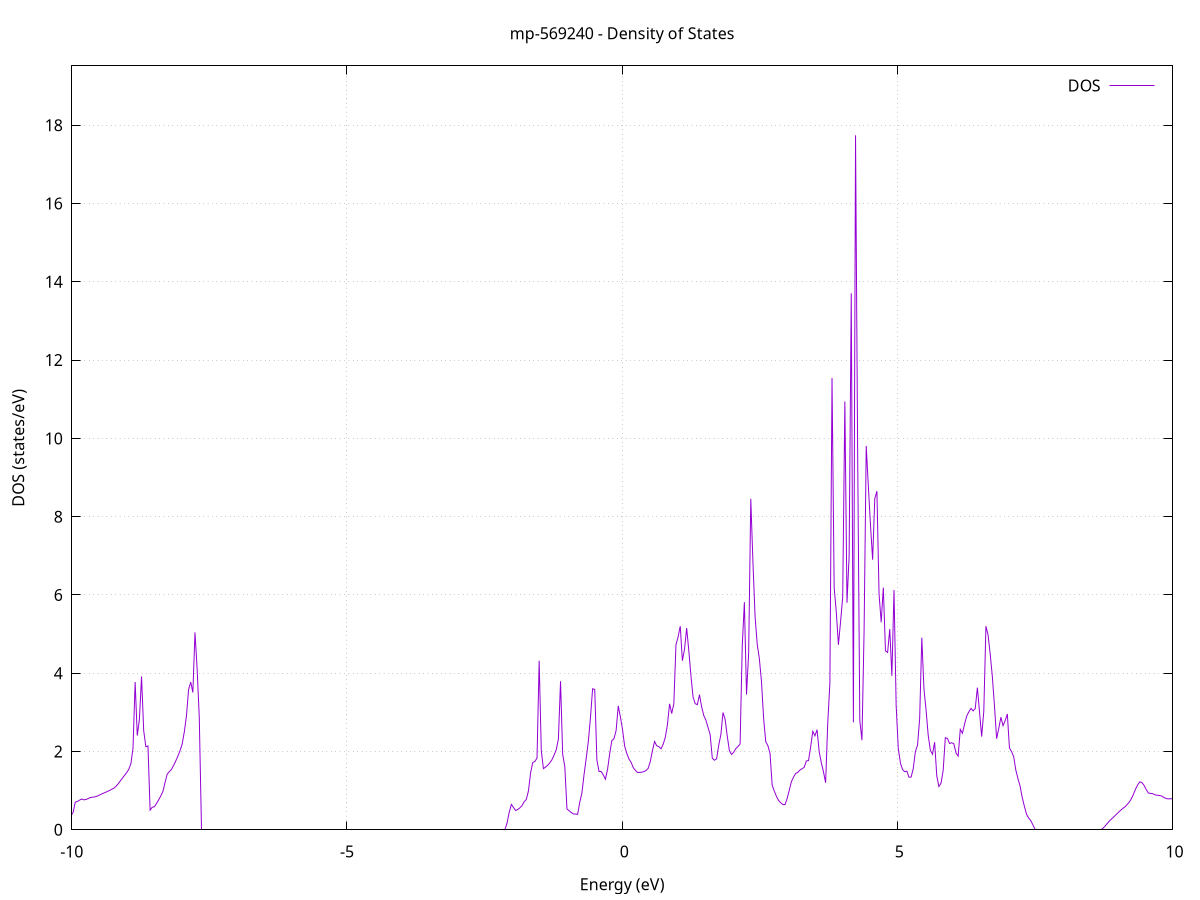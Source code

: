 set title 'mp-569240 - Density of States'
set xlabel 'Energy (eV)'
set ylabel 'DOS (states/eV)'
set grid
set xrange [-10:10]
set yrange [0:19.517]
set xzeroaxis lt -1
set terminal png size 800,600
set output 'mp-569240_dos_gnuplot.png'
plot '-' using 1:2 with lines title 'DOS'
-51.614100 0.000000
-51.575300 0.000000
-51.536400 0.000000
-51.497600 0.000000
-51.458700 0.000000
-51.419900 0.000000
-51.381000 0.000000
-51.342200 0.000000
-51.303400 0.000000
-51.264500 0.000000
-51.225700 0.000000
-51.186800 0.000000
-51.148000 0.000000
-51.109200 0.000000
-51.070300 0.000000
-51.031500 0.000000
-50.992600 0.000000
-50.953800 0.000000
-50.914900 0.000000
-50.876100 0.000000
-50.837300 0.000000
-50.798400 0.000000
-50.759600 0.000000
-50.720700 0.000000
-50.681900 0.000000
-50.643000 0.000000
-50.604200 0.000000
-50.565400 0.000000
-50.526500 0.000000
-50.487700 0.000000
-50.448800 0.000000
-50.410000 0.000000
-50.371200 0.000000
-50.332300 0.000000
-50.293500 0.000000
-50.254600 0.000000
-50.215800 0.000000
-50.176900 0.000000
-50.138100 0.000000
-50.099300 0.000000
-50.060400 0.000000
-50.021600 0.000000
-49.982700 0.000000
-49.943900 0.000000
-49.905100 0.000000
-49.866200 0.000000
-49.827400 0.000000
-49.788500 0.000000
-49.749700 0.000000
-49.710800 0.000000
-49.672000 0.000000
-49.633200 0.000000
-49.594300 0.000000
-49.555500 0.000000
-49.516600 0.000000
-49.477800 0.000000
-49.438900 0.000000
-49.400100 0.000000
-49.361300 0.000000
-49.322400 0.000000
-49.283600 0.000000
-49.244700 0.000000
-49.205900 0.000000
-49.167100 0.000000
-49.128200 0.000000
-49.089400 0.000000
-49.050500 0.000000
-49.011700 0.000000
-48.972800 0.000000
-48.934000 0.000000
-48.895200 0.000000
-48.856300 0.000000
-48.817500 0.000000
-48.778600 0.000000
-48.739800 0.000000
-48.700900 0.000000
-48.662100 0.000000
-48.623300 0.000000
-48.584400 0.000000
-48.545600 0.000000
-48.506700 0.000000
-48.467900 0.000000
-48.429100 0.000000
-48.390200 0.000000
-48.351400 0.000000
-48.312500 0.000000
-48.273700 0.000000
-48.234800 0.000000
-48.196000 0.000000
-48.157200 0.000000
-48.118300 0.000000
-48.079500 0.000000
-48.040600 0.000000
-48.001800 0.000000
-47.962900 0.000000
-47.924100 0.000000
-47.885300 0.000000
-47.846400 0.000000
-47.807600 0.000000
-47.768700 0.000000
-47.729900 0.000000
-47.691100 0.000000
-47.652200 0.000000
-47.613400 0.000000
-47.574500 0.000000
-47.535700 0.000000
-47.496800 0.000000
-47.458000 0.000000
-47.419200 0.000000
-47.380300 0.000000
-47.341500 0.000000
-47.302600 0.000000
-47.263800 0.000000
-47.224900 0.000000
-47.186100 0.000000
-47.147300 0.000000
-47.108400 0.000000
-47.069600 0.000000
-47.030700 0.000000
-46.991900 0.000000
-46.953100 0.000000
-46.914200 0.000000
-46.875400 0.000000
-46.836500 0.000000
-46.797700 0.000000
-46.758800 0.000000
-46.720000 0.000000
-46.681200 0.000000
-46.642300 0.000000
-46.603500 0.000000
-46.564600 0.000000
-46.525800 0.000000
-46.486900 0.000000
-46.448100 0.000000
-46.409300 0.000000
-46.370400 0.000000
-46.331600 0.000000
-46.292700 0.000000
-46.253900 0.000000
-46.215100 0.000000
-46.176200 0.000000
-46.137400 0.000000
-46.098500 0.000000
-46.059700 0.000000
-46.020800 0.000000
-45.982000 0.000000
-45.943200 0.000000
-45.904300 0.000000
-45.865500 0.000000
-45.826600 0.000000
-45.787800 0.000000
-45.748900 0.000000
-45.710100 0.000000
-45.671300 0.000000
-45.632400 0.000000
-45.593600 0.000000
-45.554700 0.000000
-45.515900 0.000000
-45.477100 0.000000
-45.438200 0.000000
-45.399400 0.000000
-45.360500 0.000000
-45.321700 0.000000
-45.282800 0.000000
-45.244000 0.000000
-45.205200 0.000000
-45.166300 0.000000
-45.127500 0.000000
-45.088600 0.000000
-45.049800 0.000000
-45.011000 0.000000
-44.972100 0.000000
-44.933300 0.000000
-44.894400 0.000000
-44.855600 0.000000
-44.816700 0.000000
-44.777900 0.000000
-44.739100 0.000000
-44.700200 0.000000
-44.661400 0.000000
-44.622500 0.000000
-44.583700 0.000000
-44.544800 0.000000
-44.506000 0.000000
-44.467200 0.000000
-44.428300 0.000000
-44.389500 0.000000
-44.350600 0.000000
-44.311800 0.000000
-44.273000 0.000000
-44.234100 0.000000
-44.195300 0.000000
-44.156400 0.000000
-44.117600 0.000000
-44.078700 0.000000
-44.039900 0.000000
-44.001100 0.000000
-43.962200 0.000000
-43.923400 0.000000
-43.884500 0.000000
-43.845700 0.000000
-43.806800 0.000000
-43.768000 0.000000
-43.729200 0.000000
-43.690300 0.000000
-43.651500 0.000000
-43.612600 0.000000
-43.573800 0.000000
-43.535000 0.000000
-43.496100 0.000000
-43.457300 0.000000
-43.418400 0.000000
-43.379600 0.000000
-43.340700 0.000000
-43.301900 0.000000
-43.263100 0.000000
-43.224200 0.000000
-43.185400 0.000000
-43.146500 0.000000
-43.107700 0.000000
-43.068800 0.000000
-43.030000 0.000000
-42.991200 0.000000
-42.952300 0.000000
-42.913500 0.000000
-42.874600 0.000000
-42.835800 0.000000
-42.797000 0.000000
-42.758100 0.000000
-42.719300 0.000000
-42.680400 0.000000
-42.641600 0.000000
-42.602700 0.000000
-42.563900 0.000000
-42.525100 0.000000
-42.486200 0.000000
-42.447400 0.000000
-42.408500 0.000000
-42.369700 0.000000
-42.330800 0.000000
-42.292000 0.000000
-42.253200 0.000000
-42.214300 0.000000
-42.175500 0.000000
-42.136600 0.000000
-42.097800 0.000000
-42.059000 0.000000
-42.020100 0.000000
-41.981300 0.000000
-41.942400 0.000000
-41.903600 0.000000
-41.864700 0.000000
-41.825900 0.000000
-41.787100 0.000000
-41.748200 0.000000
-41.709400 0.000000
-41.670500 0.000000
-41.631700 0.000000
-41.592800 0.000000
-41.554000 0.000000
-41.515200 0.000000
-41.476300 0.000000
-41.437500 0.000000
-41.398600 0.000000
-41.359800 0.000000
-41.321000 0.000000
-41.282100 0.000000
-41.243300 0.000000
-41.204400 0.000000
-41.165600 0.000000
-41.126700 0.000000
-41.087900 0.000000
-41.049100 0.000000
-41.010200 0.000000
-40.971400 0.000000
-40.932500 0.000000
-40.893700 0.000000
-40.854900 0.000000
-40.816000 0.000000
-40.777200 0.000000
-40.738300 0.000000
-40.699500 0.000000
-40.660600 0.000000
-40.621800 0.000000
-40.583000 0.000000
-40.544100 0.000000
-40.505300 0.000000
-40.466400 0.000000
-40.427600 0.000000
-40.388700 0.000000
-40.349900 0.000000
-40.311100 0.000000
-40.272200 0.000000
-40.233400 0.000000
-40.194500 0.000000
-40.155700 0.000000
-40.116900 0.000000
-40.078000 0.000000
-40.039200 0.000000
-40.000300 0.000000
-39.961500 0.000000
-39.922600 0.000000
-39.883800 0.000000
-39.845000 0.000000
-39.806100 0.000000
-39.767300 0.000000
-39.728400 0.000000
-39.689600 0.000000
-39.650700 0.000000
-39.611900 0.000000
-39.573100 0.000000
-39.534200 0.000000
-39.495400 0.000000
-39.456500 0.000000
-39.417700 0.000000
-39.378900 0.000000
-39.340000 0.000000
-39.301200 0.000000
-39.262300 0.000000
-39.223500 0.000000
-39.184600 0.000000
-39.145800 0.000000
-39.107000 0.000000
-39.068100 0.000000
-39.029300 0.000000
-38.990400 0.000000
-38.951600 0.000000
-38.912700 0.000000
-38.873900 0.000000
-38.835100 0.000000
-38.796200 0.000000
-38.757400 0.000000
-38.718500 0.000000
-38.679700 0.000000
-38.640900 0.000000
-38.602000 0.000000
-38.563200 0.000000
-38.524300 0.000000
-38.485500 0.000000
-38.446600 0.000000
-38.407800 0.000000
-38.369000 0.000000
-38.330100 0.000000
-38.291300 0.000000
-38.252400 0.000000
-38.213600 0.000000
-38.174700 0.000000
-38.135900 0.000000
-38.097100 0.000000
-38.058200 0.000000
-38.019400 0.000000
-37.980500 0.000000
-37.941700 0.000000
-37.902900 0.000000
-37.864000 0.000000
-37.825200 0.000000
-37.786300 0.000000
-37.747500 0.000000
-37.708600 0.000000
-37.669800 0.000000
-37.631000 0.000000
-37.592100 0.000000
-37.553300 0.000000
-37.514400 0.000000
-37.475600 0.000000
-37.436700 0.000000
-37.397900 0.000000
-37.359100 0.000000
-37.320200 0.000000
-37.281400 0.000000
-37.242500 0.000000
-37.203700 0.000000
-37.164900 0.000000
-37.126000 0.000000
-37.087200 0.000000
-37.048300 0.000000
-37.009500 0.000000
-36.970600 0.000000
-36.931800 0.000000
-36.893000 0.000000
-36.854100 0.000000
-36.815300 0.000000
-36.776400 0.000000
-36.737600 0.000000
-36.698800 0.000000
-36.659900 0.000000
-36.621100 0.000000
-36.582200 0.000000
-36.543400 0.000000
-36.504500 0.000000
-36.465700 0.000000
-36.426900 0.000000
-36.388000 0.000000
-36.349200 0.000000
-36.310300 0.000000
-36.271500 0.000000
-36.232600 0.000000
-36.193800 0.000000
-36.155000 0.000000
-36.116100 0.000000
-36.077300 0.000000
-36.038400 0.000000
-35.999600 0.000000
-35.960800 0.000000
-35.921900 0.000000
-35.883100 0.000000
-35.844200 0.000000
-35.805400 0.000000
-35.766500 0.000000
-35.727700 0.000000
-35.688900 0.000000
-35.650000 0.000000
-35.611200 0.000000
-35.572300 0.000000
-35.533500 0.000000
-35.494600 0.000000
-35.455800 0.000000
-35.417000 0.000000
-35.378100 0.000000
-35.339300 0.000000
-35.300400 0.000000
-35.261600 0.000000
-35.222800 0.000000
-35.183900 0.000000
-35.145100 0.000000
-35.106200 0.000000
-35.067400 0.000000
-35.028500 0.000000
-34.989700 0.000000
-34.950900 0.000000
-34.912000 0.000000
-34.873200 0.000000
-34.834300 0.000000
-34.795500 0.000000
-34.756600 0.000000
-34.717800 0.000000
-34.679000 0.000000
-34.640100 0.000000
-34.601300 0.000000
-34.562400 0.000000
-34.523600 0.000000
-34.484800 0.000000
-34.445900 0.000000
-34.407100 0.000000
-34.368200 0.000000
-34.329400 0.000000
-34.290500 0.000000
-34.251700 0.000000
-34.212900 0.000000
-34.174000 0.000000
-34.135200 0.000000
-34.096300 0.000000
-34.057500 0.000000
-34.018600 0.000000
-33.979800 0.000000
-33.941000 0.000000
-33.902100 0.000000
-33.863300 0.000000
-33.824400 0.000000
-33.785600 0.000000
-33.746800 0.000000
-33.707900 0.000000
-33.669100 0.000000
-33.630200 0.000000
-33.591400 0.000000
-33.552500 0.000000
-33.513700 0.000000
-33.474900 0.000000
-33.436000 0.000000
-33.397200 0.000000
-33.358300 0.000000
-33.319500 0.000000
-33.280600 0.000000
-33.241800 0.000000
-33.203000 0.000000
-33.164100 0.000000
-33.125300 0.000000
-33.086400 0.000000
-33.047600 0.000000
-33.008800 0.000000
-32.969900 0.000000
-32.931100 0.000000
-32.892200 0.000000
-32.853400 0.000000
-32.814500 0.000000
-32.775700 0.000000
-32.736900 0.000000
-32.698000 0.000000
-32.659200 0.000000
-32.620300 0.000000
-32.581500 0.000000
-32.542600 0.000000
-32.503800 0.000000
-32.465000 0.000000
-32.426100 0.000000
-32.387300 0.000000
-32.348400 0.000000
-32.309600 0.000000
-32.270800 0.000000
-32.231900 0.000000
-32.193100 0.000000
-32.154200 0.000000
-32.115400 0.000000
-32.076500 0.000000
-32.037700 0.000000
-31.998900 0.000000
-31.960000 0.000000
-31.921200 0.000000
-31.882300 0.000000
-31.843500 0.000000
-31.804700 0.000000
-31.765800 0.000000
-31.727000 0.000000
-31.688100 0.000000
-31.649300 0.000000
-31.610400 0.000000
-31.571600 0.000000
-31.532800 0.000000
-31.493900 0.000000
-31.455100 0.000000
-31.416200 0.000000
-31.377400 0.000000
-31.338500 0.000000
-31.299700 0.000000
-31.260900 0.000000
-31.222000 0.000000
-31.183200 0.000000
-31.144300 0.000000
-31.105500 0.000000
-31.066700 0.000000
-31.027800 0.000000
-30.989000 0.000000
-30.950100 0.000000
-30.911300 0.000000
-30.872400 0.000000
-30.833600 0.000000
-30.794800 0.000000
-30.755900 0.000000
-30.717100 0.000000
-30.678200 0.000000
-30.639400 0.000000
-30.600500 0.000000
-30.561700 0.000000
-30.522900 0.000000
-30.484000 0.000000
-30.445200 0.000000
-30.406300 0.000000
-30.367500 0.000000
-30.328700 0.000000
-30.289800 0.000000
-30.251000 0.000000
-30.212100 0.000000
-30.173300 0.000000
-30.134400 0.000000
-30.095600 0.000000
-30.056800 0.000000
-30.017900 0.000000
-29.979100 0.000000
-29.940200 0.000000
-29.901400 0.000000
-29.862500 0.000000
-29.823700 0.000000
-29.784900 0.000000
-29.746000 0.000000
-29.707200 0.000000
-29.668300 0.000000
-29.629500 0.000000
-29.590700 0.000000
-29.551800 0.000000
-29.513000 0.000000
-29.474100 0.000000
-29.435300 0.000000
-29.396400 0.000000
-29.357600 0.000000
-29.318800 0.000000
-29.279900 0.000000
-29.241100 0.000000
-29.202200 0.000000
-29.163400 0.000000
-29.124500 0.000000
-29.085700 0.000000
-29.046900 0.000000
-29.008000 0.000000
-28.969200 0.000000
-28.930300 0.000000
-28.891500 0.000000
-28.852700 0.000000
-28.813800 0.000000
-28.775000 0.000000
-28.736100 0.000000
-28.697300 0.000000
-28.658400 0.000000
-28.619600 0.000000
-28.580800 0.000000
-28.541900 0.000000
-28.503100 0.000000
-28.464200 0.000000
-28.425400 0.000000
-28.386500 0.000000
-28.347700 0.000000
-28.308900 0.000000
-28.270000 0.000000
-28.231200 0.000000
-28.192300 0.000000
-28.153500 0.000000
-28.114700 0.000000
-28.075800 0.000000
-28.037000 0.000000
-27.998100 0.000000
-27.959300 0.000000
-27.920400 0.000000
-27.881600 0.000000
-27.842800 0.000000
-27.803900 0.000000
-27.765100 0.000000
-27.726200 0.000000
-27.687400 0.000000
-27.648600 0.000000
-27.609700 0.000000
-27.570900 0.000000
-27.532000 0.000000
-27.493200 0.000000
-27.454300 0.000000
-27.415500 0.000000
-27.376700 0.000000
-27.337800 0.000000
-27.299000 0.000000
-27.260100 0.000000
-27.221300 0.000000
-27.182400 0.000000
-27.143600 0.000000
-27.104800 0.000000
-27.065900 0.000000
-27.027100 0.000000
-26.988200 0.000000
-26.949400 0.000000
-26.910600 0.000000
-26.871700 0.000000
-26.832900 0.000000
-26.794000 0.000000
-26.755200 0.000000
-26.716300 0.000000
-26.677500 0.000000
-26.638700 0.000000
-26.599800 0.000000
-26.561000 0.000000
-26.522100 0.000000
-26.483300 0.000000
-26.444400 0.000000
-26.405600 0.000000
-26.366800 0.000000
-26.327900 0.000000
-26.289100 0.000000
-26.250200 0.000000
-26.211400 0.000000
-26.172600 0.000000
-26.133700 0.000000
-26.094900 0.000000
-26.056000 0.000000
-26.017200 0.000000
-25.978300 0.000000
-25.939500 0.000000
-25.900700 0.000000
-25.861800 0.000000
-25.823000 0.000000
-25.784100 0.000000
-25.745300 0.000000
-25.706400 0.000000
-25.667600 0.000000
-25.628800 0.000000
-25.589900 0.000000
-25.551100 0.000000
-25.512200 0.000000
-25.473400 0.000000
-25.434600 0.000000
-25.395700 0.000000
-25.356900 0.000000
-25.318000 0.000000
-25.279200 0.000000
-25.240300 0.000000
-25.201500 0.000000
-25.162700 0.000000
-25.123800 0.000000
-25.085000 0.000000
-25.046100 0.000000
-25.007300 0.000000
-24.968400 0.000000
-24.929600 0.000000
-24.890800 0.000000
-24.851900 0.000000
-24.813100 0.000000
-24.774200 0.000000
-24.735400 0.000000
-24.696600 0.000000
-24.657700 0.000000
-24.618900 0.000000
-24.580000 0.000000
-24.541200 0.000000
-24.502300 0.000000
-24.463500 0.000000
-24.424700 0.000000
-24.385800 0.000000
-24.347000 0.000000
-24.308100 0.000000
-24.269300 0.000000
-24.230400 0.000000
-24.191600 0.000000
-24.152800 0.000000
-24.113900 0.000000
-24.075100 0.000000
-24.036200 0.000000
-23.997400 0.000000
-23.958600 0.000000
-23.919700 0.000000
-23.880900 0.000000
-23.842000 0.000000
-23.803200 0.000000
-23.764300 0.000000
-23.725500 0.000000
-23.686700 0.000000
-23.647800 0.000000
-23.609000 0.000000
-23.570100 0.000000
-23.531300 0.000000
-23.492400 0.000000
-23.453600 0.000000
-23.414800 0.000000
-23.375900 0.000000
-23.337100 0.000000
-23.298200 0.000000
-23.259400 0.000000
-23.220600 0.000000
-23.181700 0.000000
-23.142900 0.000000
-23.104000 0.000000
-23.065200 0.000000
-23.026300 0.000000
-22.987500 0.000000
-22.948700 0.000000
-22.909800 0.000000
-22.871000 0.000000
-22.832100 0.000000
-22.793300 0.000000
-22.754500 0.000000
-22.715600 0.000000
-22.676800 0.000000
-22.637900 0.000000
-22.599100 0.000000
-22.560200 0.000000
-22.521400 0.000000
-22.482600 0.000000
-22.443700 0.000000
-22.404900 0.000000
-22.366000 0.000000
-22.327200 0.000000
-22.288300 0.000000
-22.249500 0.000000
-22.210700 0.000000
-22.171800 0.000000
-22.133000 0.000000
-22.094100 0.000000
-22.055300 0.000000
-22.016500 0.000000
-21.977600 0.000000
-21.938800 0.000000
-21.899900 0.000000
-21.861100 0.000000
-21.822200 0.000000
-21.783400 0.000000
-21.744600 0.000000
-21.705700 0.000000
-21.666900 0.000000
-21.628000 0.000000
-21.589200 0.000000
-21.550300 0.000000
-21.511500 0.000000
-21.472700 0.000000
-21.433800 0.000000
-21.395000 0.000000
-21.356100 0.000000
-21.317300 0.000000
-21.278500 0.000000
-21.239600 0.000000
-21.200800 0.000000
-21.161900 0.000000
-21.123100 0.000000
-21.084200 0.000000
-21.045400 0.000000
-21.006600 0.000000
-20.967700 0.000000
-20.928900 0.000000
-20.890000 0.000000
-20.851200 0.000000
-20.812300 0.000000
-20.773500 0.000000
-20.734700 0.000000
-20.695800 0.000000
-20.657000 0.000000
-20.618100 0.000000
-20.579300 0.000000
-20.540500 0.000000
-20.501600 0.000000
-20.462800 0.000000
-20.423900 0.000000
-20.385100 0.000000
-20.346200 0.000000
-20.307400 0.000000
-20.268600 0.000000
-20.229700 0.000000
-20.190900 0.000000
-20.152000 0.000000
-20.113200 0.000000
-20.074300 0.000000
-20.035500 0.000000
-19.996700 0.000000
-19.957800 0.000000
-19.919000 0.000000
-19.880100 0.000000
-19.841300 0.000000
-19.802500 0.000000
-19.763600 0.000000
-19.724800 0.000000
-19.685900 0.000000
-19.647100 0.000000
-19.608200 0.000000
-19.569400 0.000000
-19.530600 0.000000
-19.491700 0.000000
-19.452900 0.000000
-19.414000 0.000000
-19.375200 0.000000
-19.336300 0.000000
-19.297500 0.000000
-19.258700 0.000000
-19.219800 0.000000
-19.181000 0.000000
-19.142100 0.000000
-19.103300 0.000000
-19.064500 0.000000
-19.025600 0.000000
-18.986800 0.000000
-18.947900 0.000000
-18.909100 0.000000
-18.870200 0.000000
-18.831400 0.000000
-18.792600 0.000000
-18.753700 0.000000
-18.714900 0.000000
-18.676000 0.000000
-18.637200 0.000000
-18.598400 0.000000
-18.559500 0.000000
-18.520700 0.000000
-18.481800 0.000000
-18.443000 0.000000
-18.404100 0.000000
-18.365300 0.000000
-18.326500 0.000000
-18.287600 0.000000
-18.248800 0.000000
-18.209900 0.000000
-18.171100 0.000000
-18.132200 0.000000
-18.093400 0.000000
-18.054600 0.000000
-18.015700 0.000000
-17.976900 0.000000
-17.938000 0.000000
-17.899200 0.000000
-17.860400 0.000000
-17.821500 0.000000
-17.782700 0.000000
-17.743800 0.000000
-17.705000 0.000000
-17.666100 0.000000
-17.627300 0.000000
-17.588500 0.000000
-17.549600 0.000000
-17.510800 0.000000
-17.471900 0.000000
-17.433100 0.000000
-17.394200 0.000000
-17.355400 0.000000
-17.316600 0.000000
-17.277700 0.000000
-17.238900 0.000000
-17.200000 0.000000
-17.161200 0.000000
-17.122400 0.000000
-17.083500 0.000000
-17.044700 0.000000
-17.005800 0.000000
-16.967000 0.000000
-16.928100 0.000000
-16.889300 0.000000
-16.850500 0.000000
-16.811600 0.000000
-16.772800 0.000000
-16.733900 0.000000
-16.695100 0.000000
-16.656200 0.000000
-16.617400 0.000000
-16.578600 0.000000
-16.539700 0.000000
-16.500900 0.000000
-16.462000 0.000000
-16.423200 0.000000
-16.384400 0.000000
-16.345500 0.000000
-16.306700 0.000000
-16.267800 0.000000
-16.229000 0.000000
-16.190100 0.000000
-16.151300 0.000000
-16.112500 0.000000
-16.073600 0.000000
-16.034800 0.000000
-15.995900 0.000000
-15.957100 0.000000
-15.918200 0.000000
-15.879400 0.000000
-15.840600 0.000000
-15.801700 0.000000
-15.762900 0.000000
-15.724000 0.000000
-15.685200 0.000000
-15.646400 0.000000
-15.607500 0.000000
-15.568700 0.000000
-15.529800 0.000000
-15.491000 0.000000
-15.452100 0.000000
-15.413300 0.000000
-15.374500 0.000000
-15.335600 0.000000
-15.296800 0.000000
-15.257900 0.000000
-15.219100 0.000000
-15.180200 0.000000
-15.141400 0.000000
-15.102600 0.000000
-15.063700 0.000000
-15.024900 0.000000
-14.986000 0.000000
-14.947200 0.000000
-14.908400 0.000000
-14.869500 0.000000
-14.830700 0.000000
-14.791800 0.000000
-14.753000 0.000000
-14.714100 0.000000
-14.675300 0.000000
-14.636500 0.000000
-14.597600 0.000000
-14.558800 0.000000
-14.519900 0.000000
-14.481100 0.000000
-14.442200 0.000000
-14.403400 0.000000
-14.364600 0.000000
-14.325700 0.000000
-14.286900 0.000000
-14.248000 0.000000
-14.209200 0.000000
-14.170400 0.000000
-14.131500 0.000000
-14.092700 0.000000
-14.053800 0.000000
-14.015000 0.000000
-13.976100 0.000000
-13.937300 0.000000
-13.898500 0.000000
-13.859600 0.000000
-13.820800 0.000000
-13.781900 0.000000
-13.743100 0.000000
-13.704300 0.000000
-13.665400 0.000000
-13.626600 0.000000
-13.587700 0.000000
-13.548900 0.000000
-13.510000 0.000000
-13.471200 0.000000
-13.432400 0.000000
-13.393500 0.000000
-13.354700 0.000000
-13.315800 0.000000
-13.277000 0.000000
-13.238100 0.000000
-13.199300 0.000000
-13.160500 0.000000
-13.121600 0.000000
-13.082800 0.000000
-13.043900 0.000000
-13.005100 0.000000
-12.966300 0.000000
-12.927400 0.000000
-12.888600 0.000000
-12.849700 0.000000
-12.810900 0.000000
-12.772000 0.000000
-12.733200 0.000000
-12.694400 0.000000
-12.655500 0.000000
-12.616700 0.000000
-12.577800 0.000000
-12.539000 0.000000
-12.500100 0.000000
-12.461300 0.000000
-12.422500 0.000000
-12.383600 0.000000
-12.344800 0.000000
-12.305900 0.000000
-12.267100 0.000000
-12.228300 0.000000
-12.189400 0.000000
-12.150600 0.000000
-12.111700 0.000000
-12.072900 0.000000
-12.034000 0.000000
-11.995200 0.000000
-11.956400 0.000000
-11.917500 0.000000
-11.878700 0.000000
-11.839800 0.000000
-11.801000 0.000000
-11.762100 0.000000
-11.723300 0.000000
-11.684500 0.000000
-11.645600 0.000000
-11.606800 0.000000
-11.567900 0.000000
-11.529100 0.000000
-11.490300 0.000000
-11.451400 0.000000
-11.412600 0.000000
-11.373700 0.000000
-11.334900 0.000000
-11.296000 0.000000
-11.257200 0.000000
-11.218400 0.000000
-11.179500 0.000000
-11.140700 0.000000
-11.101800 0.000000
-11.063000 0.000000
-11.024100 0.000000
-10.985300 0.000000
-10.946500 0.000000
-10.907600 0.000000
-10.868800 0.000000
-10.829900 0.000000
-10.791100 0.000000
-10.752300 0.000000
-10.713400 0.000000
-10.674600 0.000000
-10.635700 0.000000
-10.596900 0.000000
-10.558000 0.000000
-10.519200 0.000000
-10.480400 0.037400
-10.441500 0.378400
-10.402700 0.288400
-10.363800 0.320200
-10.325000 0.351900
-10.286100 0.341800
-10.247300 0.320200
-10.208500 0.333000
-10.169600 0.345800
-10.130800 0.358700
-10.091900 0.358000
-10.053100 0.353000
-10.014300 0.355300
-9.975400 0.444300
-9.936600 0.706400
-9.897700 0.723500
-9.858900 0.756800
-9.820000 0.784300
-9.781200 0.764500
-9.742400 0.773400
-9.703500 0.797900
-9.664700 0.822300
-9.625800 0.832100
-9.587000 0.839800
-9.548200 0.854400
-9.509300 0.879000
-9.470500 0.904700
-9.431600 0.930300
-9.392800 0.953500
-9.353900 0.978000
-9.315100 1.004800
-9.276300 1.031800
-9.237400 1.060000
-9.198600 1.106900
-9.159700 1.169000
-9.120900 1.244500
-9.082000 1.315300
-9.043200 1.386700
-9.004400 1.458100
-8.965500 1.541900
-8.926700 1.685700
-8.887800 2.084200
-8.849000 3.774900
-8.810200 2.407700
-8.771300 2.820400
-8.732500 3.916400
-8.693600 2.533700
-8.654800 2.122600
-8.615900 2.142300
-8.577100 0.501900
-8.538300 0.574500
-8.499400 0.587600
-8.460600 0.670900
-8.421700 0.764500
-8.382900 0.865500
-8.344000 0.982500
-8.305200 1.209800
-8.266400 1.420700
-8.227500 1.486000
-8.188700 1.541600
-8.149800 1.645800
-8.111000 1.757800
-8.072200 1.881800
-8.033300 2.020200
-7.994500 2.191800
-7.955600 2.498700
-7.916800 2.907600
-7.877900 3.579800
-7.839100 3.773500
-7.800300 3.507700
-7.761400 5.041800
-7.722600 4.112200
-7.683700 2.876000
-7.644900 0.000000
-7.606000 0.000000
-7.567200 0.000000
-7.528400 0.000000
-7.489500 0.000000
-7.450700 0.000000
-7.411800 0.000000
-7.373000 0.000000
-7.334200 0.000000
-7.295300 0.000000
-7.256500 0.000000
-7.217600 0.000000
-7.178800 0.000000
-7.139900 0.000000
-7.101100 0.000000
-7.062300 0.000000
-7.023400 0.000000
-6.984600 0.000000
-6.945700 0.000000
-6.906900 0.000000
-6.868000 0.000000
-6.829200 0.000000
-6.790400 0.000000
-6.751500 0.000000
-6.712700 0.000000
-6.673800 0.000000
-6.635000 0.000000
-6.596200 0.000000
-6.557300 0.000000
-6.518500 0.000000
-6.479600 0.000000
-6.440800 0.000000
-6.401900 0.000000
-6.363100 0.000000
-6.324300 0.000000
-6.285400 0.000000
-6.246600 0.000000
-6.207700 0.000000
-6.168900 0.000000
-6.130000 0.000000
-6.091200 0.000000
-6.052400 0.000000
-6.013500 0.000000
-5.974700 0.000000
-5.935800 0.000000
-5.897000 0.000000
-5.858200 0.000000
-5.819300 0.000000
-5.780500 0.000000
-5.741600 0.000000
-5.702800 0.000000
-5.663900 0.000000
-5.625100 0.000000
-5.586300 0.000000
-5.547400 0.000000
-5.508600 0.000000
-5.469700 0.000000
-5.430900 0.000000
-5.392000 0.000000
-5.353200 0.000000
-5.314400 0.000000
-5.275500 0.000000
-5.236700 0.000000
-5.197800 0.000000
-5.159000 0.000000
-5.120200 0.000000
-5.081300 0.000000
-5.042500 0.000000
-5.003600 0.000000
-4.964800 0.000000
-4.925900 0.000000
-4.887100 0.000000
-4.848300 0.000000
-4.809400 0.000000
-4.770600 0.000000
-4.731700 0.000000
-4.692900 0.000000
-4.654100 0.000000
-4.615200 0.000000
-4.576400 0.000000
-4.537500 0.000000
-4.498700 0.000000
-4.459800 0.000000
-4.421000 0.000000
-4.382200 0.000000
-4.343300 0.000000
-4.304500 0.000000
-4.265600 0.000000
-4.226800 0.000000
-4.187900 0.000000
-4.149100 0.000000
-4.110300 0.000000
-4.071400 0.000000
-4.032600 0.000000
-3.993700 0.000000
-3.954900 0.000000
-3.916100 0.000000
-3.877200 0.000000
-3.838400 0.000000
-3.799500 0.000000
-3.760700 0.000000
-3.721800 0.000000
-3.683000 0.000000
-3.644200 0.000000
-3.605300 0.000000
-3.566500 0.000000
-3.527600 0.000000
-3.488800 0.000000
-3.449900 0.000000
-3.411100 0.000000
-3.372300 0.000000
-3.333400 0.000000
-3.294600 0.000000
-3.255700 0.000000
-3.216900 0.000000
-3.178100 0.000000
-3.139200 0.000000
-3.100400 0.000000
-3.061500 0.000000
-3.022700 0.000000
-2.983800 0.000000
-2.945000 0.000000
-2.906200 0.000000
-2.867300 0.000000
-2.828500 0.000000
-2.789600 0.000000
-2.750800 0.000000
-2.711900 0.000000
-2.673100 0.000000
-2.634300 0.000000
-2.595400 0.000000
-2.556600 0.000000
-2.517700 0.000000
-2.478900 0.000000
-2.440100 0.000000
-2.401200 0.000000
-2.362400 0.000000
-2.323500 0.000000
-2.284700 0.000000
-2.245800 0.000000
-2.207000 0.000000
-2.168200 0.000000
-2.129300 0.002300
-2.090500 0.178200
-2.051600 0.450400
-2.012800 0.647400
-1.973900 0.569900
-1.935100 0.491800
-1.896300 0.517600
-1.857400 0.561200
-1.818600 0.618300
-1.779700 0.717300
-1.740900 0.775800
-1.702100 0.996200
-1.663200 1.457700
-1.624400 1.718400
-1.585500 1.745100
-1.546700 1.833000
-1.507800 4.318200
-1.469000 2.020300
-1.430200 1.562900
-1.391300 1.601000
-1.352500 1.648000
-1.313600 1.712700
-1.274800 1.790900
-1.235900 1.911600
-1.197100 2.046200
-1.158300 2.317500
-1.119400 3.794800
-1.080600 1.927500
-1.041700 1.615700
-1.002900 0.533100
-0.964100 0.486500
-0.925200 0.440200
-0.886400 0.405600
-0.847500 0.399900
-0.808700 0.394200
-0.769800 0.707700
-0.731000 0.939700
-0.692200 1.409900
-0.653300 1.821100
-0.614500 2.258500
-0.575600 2.866700
-0.536800 3.603100
-0.498000 3.585500
-0.459100 1.781100
-0.420300 1.491300
-0.381400 1.487700
-0.342600 1.399900
-0.303700 1.293100
-0.264900 1.544800
-0.226100 1.946100
-0.187200 2.277400
-0.148400 2.327400
-0.109500 2.536300
-0.070700 3.165300
-0.031800 2.884400
0.007000 2.558900
0.045800 2.133700
0.084700 1.952400
0.123500 1.807300
0.162400 1.725700
0.201200 1.590800
0.240000 1.518500
0.278900 1.464800
0.317700 1.466800
0.356600 1.471700
0.395400 1.484900
0.434300 1.516000
0.473100 1.570500
0.511900 1.744600
0.550800 2.025700
0.589600 2.257500
0.628500 2.145600
0.667300 2.125500
0.706200 2.068200
0.745000 2.180400
0.783800 2.361100
0.822700 2.681300
0.861500 3.218200
0.900400 2.969200
0.939200 3.220900
0.978000 4.727700
1.016900 4.930900
1.055700 5.200900
1.094600 4.319000
1.133400 4.612700
1.172300 5.153300
1.211100 4.577000
1.249900 3.937300
1.288800 3.388700
1.327600 3.222200
1.366500 3.196400
1.405300 3.452100
1.444200 3.142800
1.483000 2.920300
1.521800 2.800500
1.560700 2.616900
1.599500 2.425800
1.638400 1.829300
1.677200 1.776500
1.716000 1.813300
1.754900 2.159700
1.793700 2.429800
1.832600 2.996200
1.871400 2.822300
1.910300 2.386500
1.949100 2.018500
1.987900 1.925100
2.026800 1.981600
2.065600 2.073400
2.104500 2.126500
2.143300 2.191900
2.182200 4.697700
2.221000 5.815400
2.259800 3.454800
2.298700 4.515000
2.337500 8.455100
2.376400 6.839500
2.415200 5.451400
2.454000 4.741700
2.492900 4.375200
2.531700 3.786600
2.570600 2.844700
2.609400 2.250300
2.648300 2.148200
2.687100 1.950600
2.725900 1.140600
2.764800 0.987800
2.803600 0.854300
2.842500 0.749200
2.881300 0.690400
2.920200 0.645500
2.959000 0.642300
2.997800 0.798100
3.036700 1.010100
3.075500 1.228800
3.114400 1.347900
3.153200 1.439700
3.192000 1.466600
3.230900 1.526800
3.269700 1.558800
3.308600 1.598000
3.347400 1.759300
3.386300 1.767700
3.425100 2.117500
3.463900 2.516200
3.502800 2.401000
3.541600 2.556800
3.580500 1.993100
3.619300 1.712000
3.658200 1.482000
3.697000 1.202500
3.735800 2.734300
3.774700 3.746300
3.813500 11.543900
3.852400 6.189400
3.891200 5.561900
3.930000 4.725400
3.968900 5.319300
4.007700 5.936400
4.046600 10.940400
4.085400 5.799200
4.124300 6.993300
4.163100 13.708000
4.201900 2.747100
4.240800 17.742300
4.279600 9.586600
4.318500 2.792300
4.357300 2.289200
4.396100 5.081400
4.435000 9.806900
4.473800 8.769000
4.512700 7.779000
4.551500 6.898100
4.590400 8.460800
4.629200 8.650600
4.668000 6.024200
4.706900 5.301300
4.745700 6.187400
4.784600 4.572300
4.823400 4.529800
4.862300 5.128400
4.901100 3.933900
4.939900 6.124700
4.978800 3.183600
5.017600 2.075100
5.056500 1.701900
5.095300 1.536900
5.134100 1.483400
5.173000 1.497000
5.211800 1.343800
5.250700 1.346700
5.289500 1.566000
5.328400 1.999100
5.367200 2.163100
5.406000 2.844700
5.444900 4.907300
5.483700 3.603800
5.522600 3.057000
5.561400 2.411900
5.600300 2.032500
5.639100 1.930300
5.677900 2.237600
5.716800 1.375900
5.755600 1.103300
5.794500 1.191700
5.833300 1.521000
5.872100 2.352000
5.911000 2.332800
5.949800 2.204400
5.988700 2.224300
6.027500 2.195600
6.066400 1.962700
6.105200 1.881800
6.144000 2.566600
6.182900 2.464700
6.221700 2.698400
6.260600 2.906200
6.299400 3.012200
6.338300 3.101000
6.377100 3.036800
6.415900 3.099100
6.454800 3.632000
6.493600 3.007500
6.532500 2.381800
6.571300 3.029100
6.610100 5.201100
6.649000 4.978600
6.687800 4.486900
6.726700 3.913300
6.765500 3.153800
6.804400 2.325800
6.843200 2.591400
6.882000 2.874800
6.920900 2.659000
6.959700 2.788100
6.998600 2.959800
7.037400 2.088900
7.076300 1.997300
7.115100 1.860900
7.153900 1.520900
7.192800 1.302000
7.231600 1.112500
7.270500 0.818500
7.309300 0.595200
7.348100 0.396700
7.387000 0.298000
7.425800 0.232100
7.464700 0.120700
7.503500 0.010000
7.542400 0.000000
7.581200 0.000000
7.620000 0.000000
7.658900 0.000000
7.697700 0.000000
7.736600 0.000000
7.775400 0.000000
7.814300 0.000000
7.853100 0.000000
7.891900 0.000000
7.930800 0.000000
7.969600 0.000000
8.008500 0.000000
8.047300 0.000000
8.086100 0.000000
8.125000 0.000000
8.163800 0.000000
8.202700 0.000000
8.241500 0.000000
8.280400 0.000000
8.319200 0.000000
8.358000 0.000000
8.396900 0.000000
8.435700 0.000000
8.474600 0.000000
8.513400 0.000000
8.552200 0.000000
8.591100 0.000000
8.629900 0.000000
8.668800 0.000000
8.707600 0.007400
8.746500 0.053700
8.785300 0.111800
8.824100 0.175500
8.863000 0.238600
8.901800 0.288600
8.940700 0.340200
8.979500 0.394000
9.018400 0.448100
9.057200 0.497100
9.096000 0.544800
9.134900 0.584300
9.173700 0.642000
9.212600 0.705600
9.251400 0.790100
9.290200 0.907200
9.329100 1.040300
9.367900 1.147400
9.406800 1.226500
9.445600 1.204600
9.484500 1.130900
9.523300 1.024200
9.562100 0.939000
9.601000 0.929400
9.639800 0.921600
9.678700 0.895200
9.717500 0.882900
9.756400 0.876800
9.795200 0.866800
9.834000 0.835300
9.872900 0.806100
9.911700 0.790000
9.950600 0.790300
9.989400 0.795100
10.028200 0.800800
10.067100 0.806700
10.105900 0.820200
10.144800 0.863900
10.183600 0.945900
10.222500 1.087000
10.261300 1.371300
10.300100 1.547400
10.339000 1.622800
10.377800 1.600500
10.416700 1.583800
10.455500 1.629700
10.494400 1.650000
10.533200 1.649600
10.572000 1.646900
10.610900 1.719000
10.649700 1.775700
10.688600 1.755400
10.727400 1.712000
10.766200 1.690000
10.805100 1.728500
10.843900 1.694900
10.882800 1.498200
10.921600 1.707300
10.960500 1.724800
10.999300 1.586600
11.038100 1.491500
11.077000 1.460400
11.115800 1.410800
11.154700 1.419100
11.193500 1.465100
11.232400 1.578800
11.271200 1.772100
11.310000 1.486600
11.348900 1.422000
11.387700 1.389600
11.426600 1.391000
11.465400 1.524500
11.504200 1.853000
11.543100 1.896900
11.581900 1.875100
11.620800 1.742000
11.659600 1.697600
11.698500 1.645000
11.737300 1.682600
11.776100 1.698100
11.815000 1.718900
11.853800 1.777800
11.892700 1.903600
11.931500 2.164400
11.970400 2.680700
12.009200 3.397900
12.048000 2.965000
12.086900 2.969100
12.125700 2.202600
12.164600 2.298900
12.203400 2.338300
12.242200 2.448900
12.281100 3.721000
12.319900 3.185100
12.358800 2.565200
12.397600 2.262100
12.436500 2.179800
12.475300 2.209400
12.514100 2.735400
12.553000 2.454900
12.591800 2.460000
12.630700 2.474500
12.669500 2.561000
12.708300 2.224800
12.747200 2.133500
12.786000 2.178600
12.824900 2.256500
12.863700 2.461300
12.902600 2.704600
12.941400 2.970500
12.980200 3.506600
13.019100 2.779900
13.057900 2.467300
13.096800 2.335500
13.135600 2.194300
13.174500 2.165200
13.213300 1.905800
13.252100 2.702300
13.291000 3.263800
13.329800 2.888600
13.368700 2.458600
13.407500 2.244700
13.446300 2.209500
13.485200 1.944500
13.524000 1.815500
13.562900 1.721700
13.601700 1.679900
13.640600 1.677700
13.679400 1.905200
13.718200 2.081400
13.757100 2.265200
13.795900 2.048700
13.834800 2.180400
13.873600 2.315500
13.912500 2.382700
13.951300 2.247400
13.990100 2.126600
14.029000 2.046300
14.067800 1.807000
14.106700 1.742200
14.145500 1.796800
14.184300 2.094300
14.223200 2.481000
14.262000 2.729000
14.300900 2.596500
14.339700 2.682900
14.378600 2.639400
14.417400 2.604800
14.456200 2.455300
14.495100 2.309900
14.533900 2.121600
14.572800 2.054100
14.611600 1.953200
14.650500 1.902300
14.689300 1.804800
14.728100 1.699700
14.767000 1.644400
14.805800 1.618200
14.844700 1.731800
14.883500 1.710700
14.922300 1.876500
14.961200 1.920800
15.000000 1.769700
15.038900 1.720000
15.077700 1.689700
15.116600 1.658100
15.155400 1.763600
15.194200 1.706500
15.233100 1.722100
15.271900 1.789800
15.310800 1.767500
15.349600 1.746200
15.388500 1.883500
15.427300 2.166100
15.466100 2.429900
15.505000 2.428300
15.543800 2.261100
15.582700 2.342100
15.621500 2.426700
15.660300 2.338100
15.699200 2.369800
15.738000 2.464100
15.776900 2.427600
15.815700 2.374800
15.854600 2.464200
15.893400 2.387000
15.932200 2.161400
15.971100 2.123300
16.009900 2.052000
16.048800 1.954500
16.087600 1.872300
16.126500 1.831800
16.165300 1.946300
16.204100 2.128200
16.243000 2.259300
16.281800 2.307400
16.320700 2.220700
16.359500 2.129900
16.398300 2.068100
16.437200 2.064000
16.476000 2.212100
16.514900 1.679300
16.553700 1.634200
16.592600 1.575400
16.631400 1.504900
16.670200 1.463600
16.709100 1.425900
16.747900 1.412900
16.786800 1.499600
16.825600 1.544300
16.864500 1.502800
16.903300 1.501800
16.942100 1.508600
16.981000 1.538800
17.019800 1.588900
17.058700 1.644100
17.097500 1.700700
17.136300 1.774400
17.175200 1.827200
17.214000 1.848000
17.252900 1.886700
17.291700 1.833300
17.330600 1.823900
17.369400 1.863800
17.408200 1.813300
17.447100 1.811200
17.485900 1.839300
17.524800 1.915900
17.563600 1.912600
17.602400 1.969100
17.641300 1.919800
17.680100 1.832700
17.719000 1.782400
17.757800 1.815000
17.796700 1.925500
17.835500 2.015100
17.874300 2.041100
17.913200 2.023900
17.952000 2.011000
17.990900 2.030200
18.029700 1.909000
18.068600 1.791700
18.107400 1.763400
18.146200 1.821200
18.185100 1.868400
18.223900 1.999100
18.262800 2.180800
18.301600 2.355900
18.340400 2.409600
18.379300 2.325400
18.418100 2.160300
18.457000 2.037500
18.495800 1.913500
18.534700 1.957200
18.573500 1.977500
18.612300 1.910100
18.651200 1.886500
18.690000 1.874900
18.728900 1.866100
18.767700 1.884500
18.806600 1.981100
18.845400 1.993500
18.884200 2.034700
18.923100 2.066400
18.961900 2.014500
19.000800 1.940200
19.039600 1.879300
19.078400 1.843300
19.117300 1.822300
19.156100 1.818400
19.195000 1.845200
19.233800 1.897700
19.272700 1.951300
19.311500 2.017400
19.350300 2.059200
19.389200 2.087300
19.428000 2.087100
19.466900 2.102100
19.505700 2.046900
19.544600 1.965400
19.583400 1.917900
19.622200 1.862800
19.661100 1.815100
19.699900 1.783500
19.738800 1.752500
19.777600 1.705300
19.816400 1.681400
19.855300 1.646200
19.894100 1.634100
19.933000 1.649100
19.971800 1.674400
20.010700 1.708600
20.049500 1.737100
20.088300 1.751500
20.127200 1.779600
20.166000 1.811700
20.204900 1.895000
20.243700 1.907800
20.282600 1.930000
20.321400 1.906600
20.360200 1.819100
20.399100 1.772800
20.437900 1.798400
20.476800 1.797000
20.515600 1.794100
20.554400 1.780400
20.593300 1.755000
20.632100 1.717300
20.671000 1.682400
20.709800 1.642800
20.748700 1.603700
20.787500 1.600400
20.826300 1.667400
20.865200 1.655400
20.904000 1.605500
20.942900 1.481700
20.981700 1.409100
21.020600 1.392900
21.059400 1.403600
21.098200 1.437800
21.137100 1.481000
21.175900 1.530700
21.214800 1.561000
21.253600 1.587000
21.292400 1.622100
21.331300 1.702500
21.370100 1.794100
21.409000 1.817000
21.447800 1.728300
21.486700 1.537000
21.525500 1.477400
21.564300 1.280000
21.603200 1.280300
21.642000 1.331300
21.680900 1.398000
21.719700 1.561300
21.758500 1.548500
21.797400 1.465100
21.836200 1.363800
21.875100 1.276600
21.913900 1.191300
21.952800 1.103000
21.991600 1.018700
22.030400 0.961600
22.069300 0.921600
22.108100 0.791400
22.147000 0.689600
22.185800 0.577200
22.224700 0.465600
22.263500 0.351200
22.302300 0.230600
22.341200 0.116700
22.380000 0.083700
22.418900 0.055500
22.457700 0.031300
22.496500 0.012800
22.535400 0.000700
22.574200 0.000000
22.613100 0.000000
22.651900 0.000000
22.690800 0.000000
22.729600 0.000000
22.768400 0.000000
22.807300 0.000000
22.846100 0.000000
22.885000 0.000000
22.923800 0.000000
22.962700 0.000000
23.001500 0.000000
23.040300 0.000000
23.079200 0.000000
23.118000 0.000000
23.156900 0.000000
23.195700 0.000000
23.234500 0.000000
23.273400 0.000000
23.312200 0.000000
23.351100 0.000000
23.389900 0.000000
23.428800 0.000000
23.467600 0.000000
23.506400 0.000000
23.545300 0.000000
23.584100 0.000000
23.623000 0.000000
23.661800 0.000000
23.700700 0.000000
23.739500 0.000000
23.778300 0.000000
23.817200 0.000000
23.856000 0.000000
23.894900 0.000000
23.933700 0.000000
23.972500 0.000000
24.011400 0.000000
24.050200 0.000000
24.089100 0.000000
24.127900 0.000000
24.166800 0.000000
24.205600 0.000000
24.244400 0.000000
24.283300 0.000000
24.322100 0.000000
24.361000 0.000000
24.399800 0.000000
24.438700 0.000000
24.477500 0.000000
24.516300 0.000000
24.555200 0.000000
24.594000 0.000000
24.632900 0.000000
24.671700 0.000000
24.710500 0.000000
24.749400 0.000000
24.788200 0.000000
24.827100 0.000000
24.865900 0.000000
24.904800 0.000000
24.943600 0.000000
24.982400 0.000000
25.021300 0.000000
25.060100 0.000000
25.099000 0.000000
25.137800 0.000000
25.176700 0.000000
25.215500 0.000000
25.254300 0.000000
25.293200 0.000000
25.332000 0.000000
25.370900 0.000000
25.409700 0.000000
25.448500 0.000000
25.487400 0.000000
25.526200 0.000000
25.565100 0.000000
25.603900 0.000000
25.642800 0.000000
25.681600 0.000000
25.720400 0.000000
25.759300 0.000000
25.798100 0.000000
25.837000 0.000000
25.875800 0.000000
25.914700 0.000000
25.953500 0.000000
25.992300 0.000000
26.031200 0.000000
26.070000 0.000000
e
